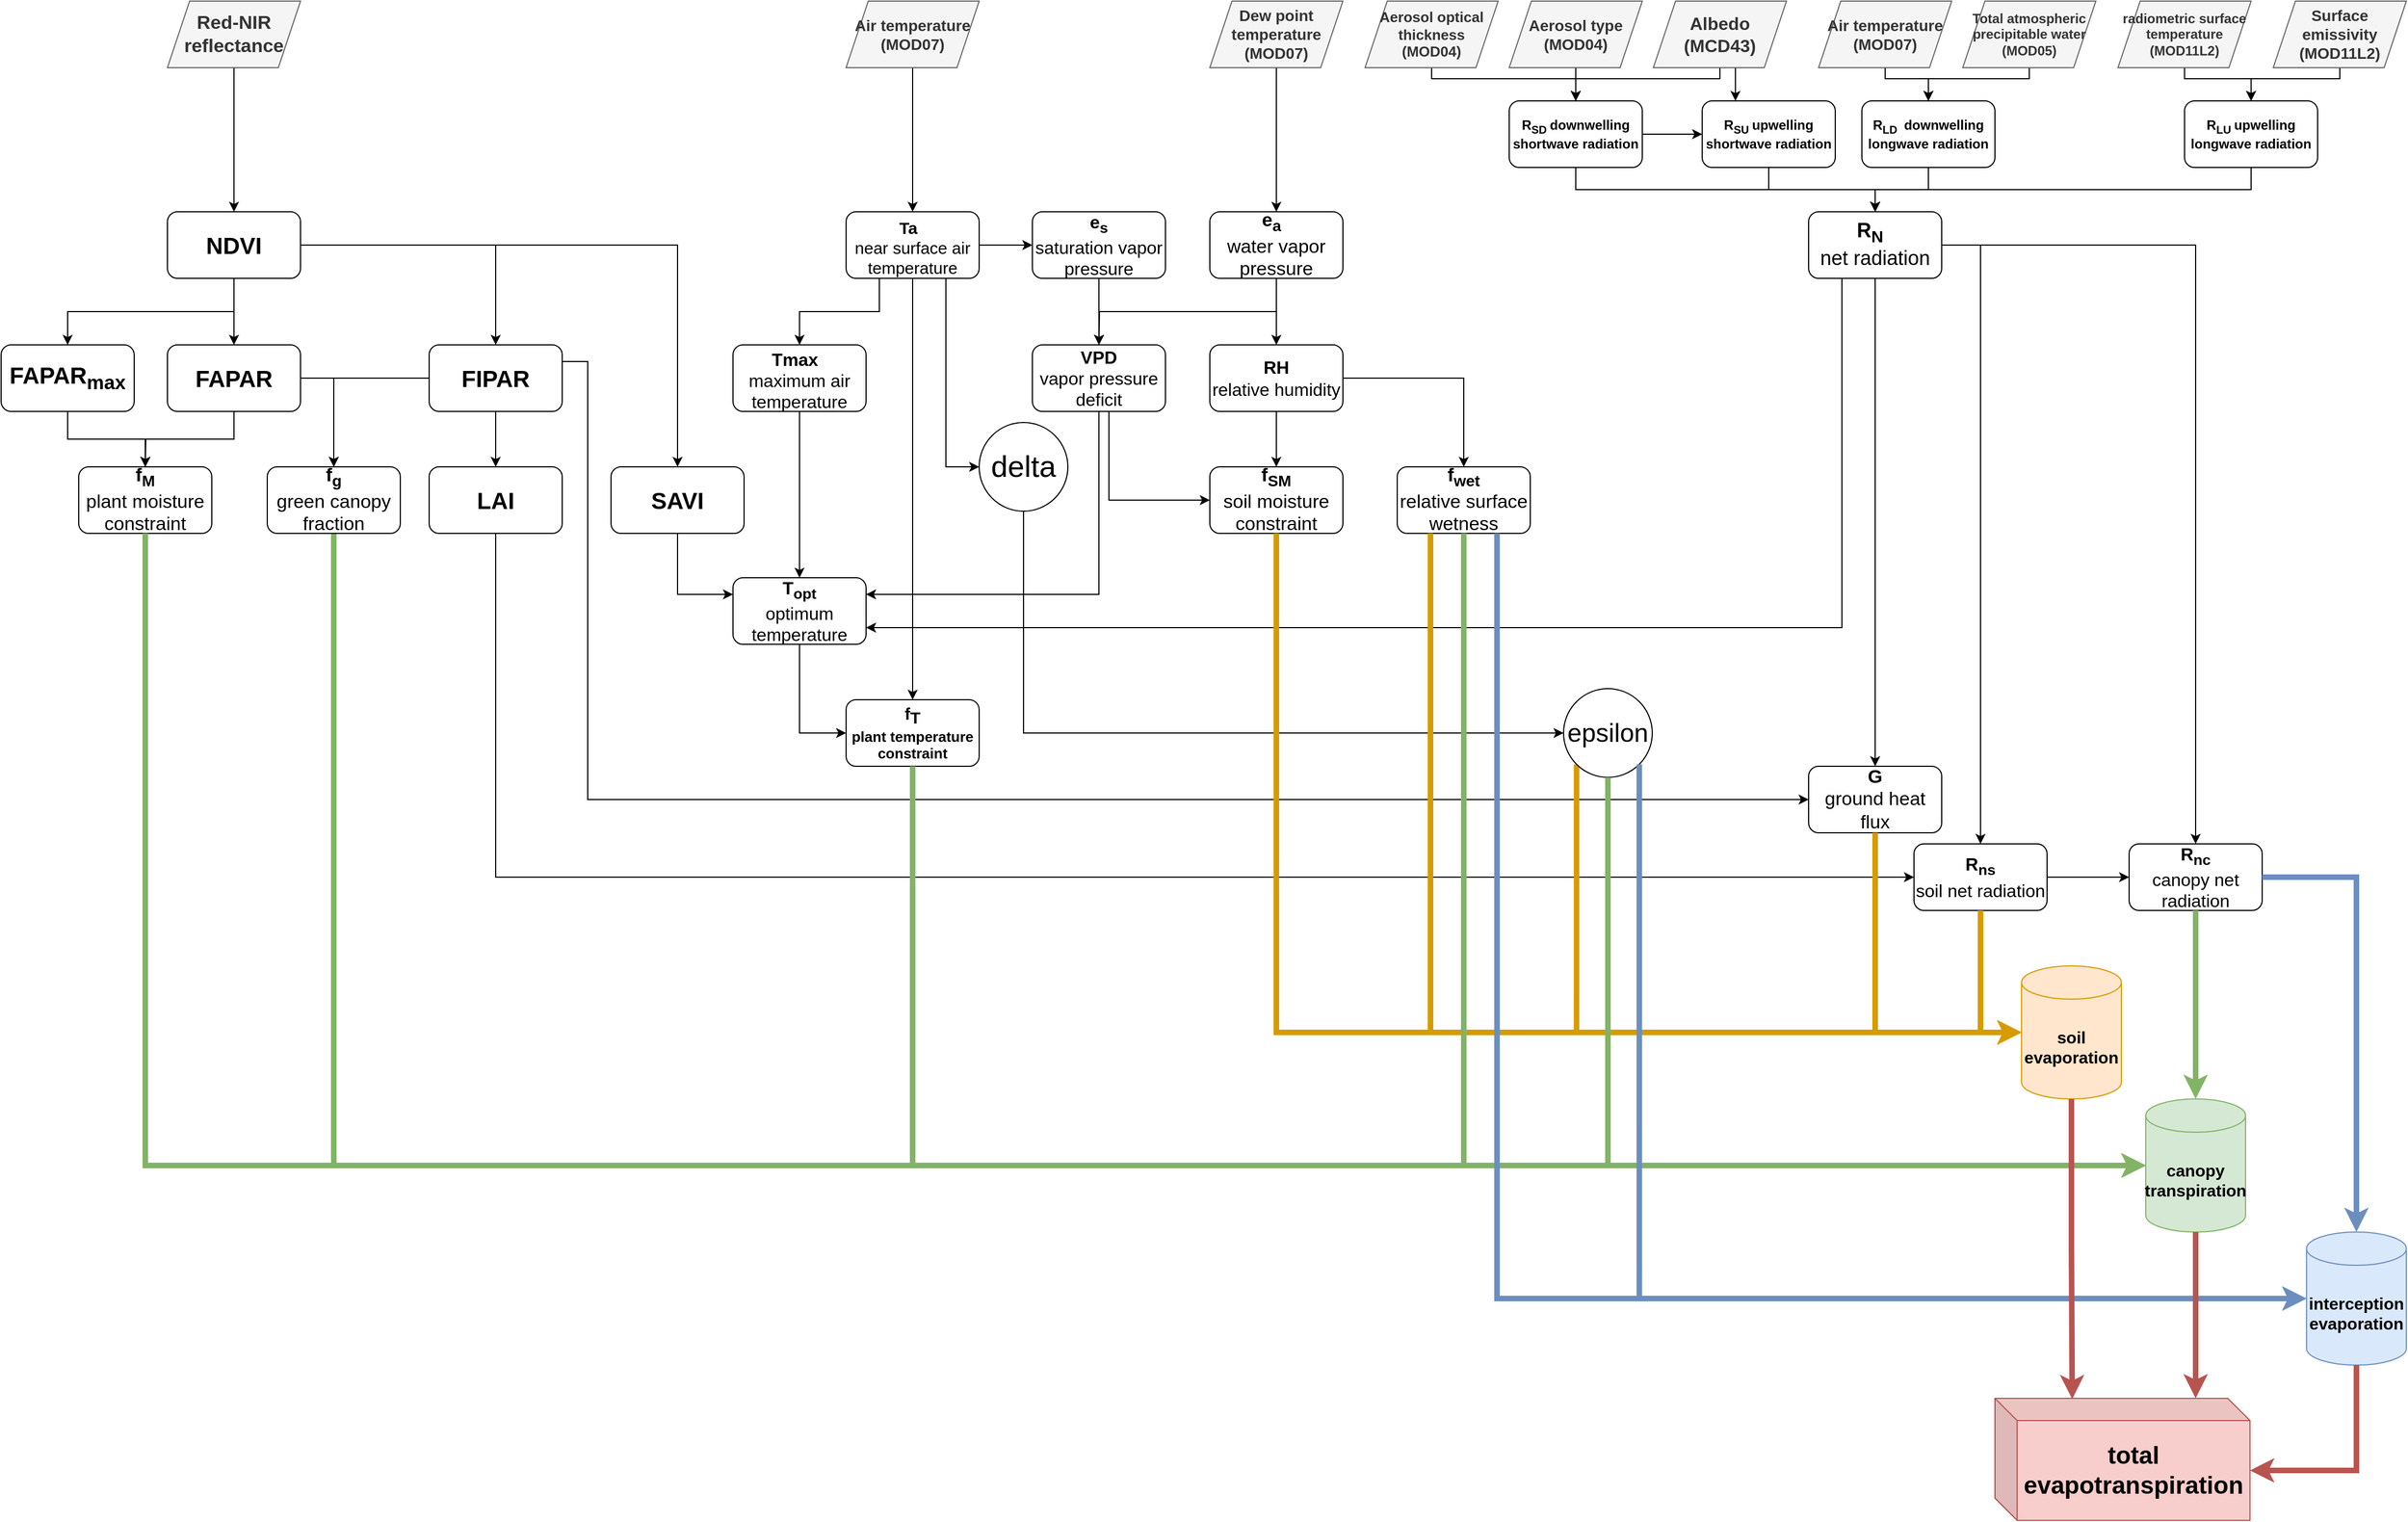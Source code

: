 <mxfile version="22.0.3" type="device">
  <diagram name="第 1 页" id="hUhi0cJ1YhJoHKlOn2B6">
    <mxGraphModel dx="3143" dy="2554" grid="1" gridSize="10" guides="1" tooltips="1" connect="1" arrows="1" fold="1" page="1" pageScale="1" pageWidth="827" pageHeight="1169" math="0" shadow="0">
      <root>
        <mxCell id="0" />
        <mxCell id="1" parent="0" />
        <mxCell id="2IGgDt8cm9o-xS9LzgXf-10" style="edgeStyle=orthogonalEdgeStyle;rounded=0;orthogonalLoop=1;jettySize=auto;html=1;entryX=0.5;entryY=0;entryDx=0;entryDy=0;" parent="1" source="2IGgDt8cm9o-xS9LzgXf-2" target="2IGgDt8cm9o-xS9LzgXf-5" edge="1">
          <mxGeometry relative="1" as="geometry">
            <Array as="points">
              <mxPoint x="1491" y="220" />
              <mxPoint x="1621" y="220" />
            </Array>
          </mxGeometry>
        </mxCell>
        <mxCell id="2IGgDt8cm9o-xS9LzgXf-2" value="&lt;b style=&quot;font-size: 13px;&quot;&gt;Aerosol optical thickness&lt;br&gt;(MOD04)&lt;/b&gt;" style="shape=parallelogram;perimeter=parallelogramPerimeter;whiteSpace=wrap;html=1;fixedSize=1;fillColor=#f5f5f5;fontColor=#333333;strokeColor=#666666;" parent="1" vertex="1">
          <mxGeometry x="1431" y="150" width="120" height="60" as="geometry" />
        </mxCell>
        <mxCell id="2IGgDt8cm9o-xS9LzgXf-8" style="edgeStyle=orthogonalEdgeStyle;rounded=0;orthogonalLoop=1;jettySize=auto;html=1;exitX=0.5;exitY=1;exitDx=0;exitDy=0;entryX=0.5;entryY=0;entryDx=0;entryDy=0;" parent="1" source="2IGgDt8cm9o-xS9LzgXf-3" target="2IGgDt8cm9o-xS9LzgXf-5" edge="1">
          <mxGeometry relative="1" as="geometry" />
        </mxCell>
        <mxCell id="2IGgDt8cm9o-xS9LzgXf-3" value="&lt;b style=&quot;font-size: 14px;&quot;&gt;Aerosol type&lt;br&gt;(MOD04)&lt;/b&gt;" style="shape=parallelogram;perimeter=parallelogramPerimeter;whiteSpace=wrap;html=1;fixedSize=1;fillColor=#f5f5f5;fontColor=#333333;strokeColor=#666666;" parent="1" vertex="1">
          <mxGeometry x="1561" y="150" width="120" height="60" as="geometry" />
        </mxCell>
        <mxCell id="2IGgDt8cm9o-xS9LzgXf-9" style="edgeStyle=orthogonalEdgeStyle;rounded=0;orthogonalLoop=1;jettySize=auto;html=1;exitX=0.5;exitY=1;exitDx=0;exitDy=0;entryX=0.5;entryY=0;entryDx=0;entryDy=0;" parent="1" source="2IGgDt8cm9o-xS9LzgXf-4" target="2IGgDt8cm9o-xS9LzgXf-5" edge="1">
          <mxGeometry relative="1" as="geometry">
            <Array as="points">
              <mxPoint x="1751" y="220" />
              <mxPoint x="1621" y="220" />
            </Array>
          </mxGeometry>
        </mxCell>
        <mxCell id="2IGgDt8cm9o-xS9LzgXf-11" style="edgeStyle=orthogonalEdgeStyle;rounded=0;orthogonalLoop=1;jettySize=auto;html=1;exitX=0.75;exitY=1;exitDx=0;exitDy=0;entryX=0.25;entryY=0;entryDx=0;entryDy=0;" parent="1" source="2IGgDt8cm9o-xS9LzgXf-4" target="2IGgDt8cm9o-xS9LzgXf-6" edge="1">
          <mxGeometry relative="1" as="geometry" />
        </mxCell>
        <mxCell id="2IGgDt8cm9o-xS9LzgXf-4" value="&lt;b style=&quot;font-size: 16px;&quot;&gt;Albedo&lt;br&gt;(MCD43)&lt;/b&gt;" style="shape=parallelogram;perimeter=parallelogramPerimeter;whiteSpace=wrap;html=1;fixedSize=1;fillColor=#f5f5f5;fontColor=#333333;strokeColor=#666666;" parent="1" vertex="1">
          <mxGeometry x="1691" y="150" width="120" height="60" as="geometry" />
        </mxCell>
        <mxCell id="2IGgDt8cm9o-xS9LzgXf-12" style="edgeStyle=orthogonalEdgeStyle;rounded=0;orthogonalLoop=1;jettySize=auto;html=1;exitX=1;exitY=0.5;exitDx=0;exitDy=0;entryX=0;entryY=0.5;entryDx=0;entryDy=0;" parent="1" source="2IGgDt8cm9o-xS9LzgXf-5" edge="1" target="2IGgDt8cm9o-xS9LzgXf-6">
          <mxGeometry relative="1" as="geometry">
            <mxPoint x="1731" y="270" as="targetPoint" />
          </mxGeometry>
        </mxCell>
        <mxCell id="2IGgDt8cm9o-xS9LzgXf-22" style="edgeStyle=orthogonalEdgeStyle;rounded=0;orthogonalLoop=1;jettySize=auto;html=1;entryX=0.5;entryY=0;entryDx=0;entryDy=0;" parent="1" source="2IGgDt8cm9o-xS9LzgXf-5" target="2IGgDt8cm9o-xS9LzgXf-21" edge="1">
          <mxGeometry relative="1" as="geometry">
            <Array as="points">
              <mxPoint x="1621" y="320" />
              <mxPoint x="1891" y="320" />
            </Array>
          </mxGeometry>
        </mxCell>
        <mxCell id="2IGgDt8cm9o-xS9LzgXf-5" value="&lt;b&gt;R&lt;sub&gt;SD&amp;nbsp;&lt;/sub&gt;&lt;/b&gt;&lt;b&gt;downwelling shortwave radiation&lt;/b&gt;" style="rounded=1;whiteSpace=wrap;html=1;" parent="1" vertex="1">
          <mxGeometry x="1561" y="240" width="120" height="60" as="geometry" />
        </mxCell>
        <mxCell id="2IGgDt8cm9o-xS9LzgXf-23" style="edgeStyle=orthogonalEdgeStyle;rounded=0;orthogonalLoop=1;jettySize=auto;html=1;entryX=0.5;entryY=0;entryDx=0;entryDy=0;" parent="1" source="2IGgDt8cm9o-xS9LzgXf-6" target="2IGgDt8cm9o-xS9LzgXf-21" edge="1">
          <mxGeometry relative="1" as="geometry" />
        </mxCell>
        <mxCell id="2IGgDt8cm9o-xS9LzgXf-6" value="&lt;b&gt;R&lt;sub&gt;SU&amp;nbsp;&lt;/sub&gt;upwelling shortwave radiation&lt;/b&gt;" style="rounded=1;whiteSpace=wrap;html=1;" parent="1" vertex="1">
          <mxGeometry x="1735" y="240" width="120" height="60" as="geometry" />
        </mxCell>
        <mxCell id="2IGgDt8cm9o-xS9LzgXf-15" style="edgeStyle=orthogonalEdgeStyle;rounded=0;orthogonalLoop=1;jettySize=auto;html=1;entryX=0.5;entryY=0;entryDx=0;entryDy=0;" parent="1" source="2IGgDt8cm9o-xS9LzgXf-13" target="2IGgDt8cm9o-xS9LzgXf-14" edge="1">
          <mxGeometry relative="1" as="geometry">
            <Array as="points">
              <mxPoint x="1900" y="220" />
              <mxPoint x="1939" y="220" />
            </Array>
          </mxGeometry>
        </mxCell>
        <mxCell id="2IGgDt8cm9o-xS9LzgXf-13" value="&lt;b style=&quot;border-color: var(--border-color); font-size: 14px;&quot;&gt;Air temperature&lt;br style=&quot;border-color: var(--border-color);&quot;&gt;(MOD07)&lt;/b&gt;" style="shape=parallelogram;perimeter=parallelogramPerimeter;whiteSpace=wrap;html=1;fixedSize=1;fillColor=#f5f5f5;fontColor=#333333;strokeColor=#666666;" parent="1" vertex="1">
          <mxGeometry x="1840" y="150" width="120" height="60" as="geometry" />
        </mxCell>
        <mxCell id="2IGgDt8cm9o-xS9LzgXf-24" style="edgeStyle=orthogonalEdgeStyle;rounded=0;orthogonalLoop=1;jettySize=auto;html=1;entryX=0.5;entryY=0;entryDx=0;entryDy=0;" parent="1" source="2IGgDt8cm9o-xS9LzgXf-14" target="2IGgDt8cm9o-xS9LzgXf-21" edge="1">
          <mxGeometry relative="1" as="geometry" />
        </mxCell>
        <mxCell id="2IGgDt8cm9o-xS9LzgXf-14" value="&lt;b&gt;R&lt;sub&gt;LD&lt;/sub&gt;&lt;/b&gt;&lt;sub style=&quot;font-weight: bold;&quot;&gt;&amp;nbsp;&lt;/sub&gt;&lt;b&gt;&amp;nbsp;downwelling&lt;br&gt;longwave radiation&lt;/b&gt;" style="rounded=1;whiteSpace=wrap;html=1;" parent="1" vertex="1">
          <mxGeometry x="1879" y="240" width="120" height="60" as="geometry" />
        </mxCell>
        <mxCell id="2IGgDt8cm9o-xS9LzgXf-27" style="edgeStyle=orthogonalEdgeStyle;rounded=0;orthogonalLoop=1;jettySize=auto;html=1;exitX=0.5;exitY=1;exitDx=0;exitDy=0;" parent="1" source="2IGgDt8cm9o-xS9LzgXf-16" target="2IGgDt8cm9o-xS9LzgXf-21" edge="1">
          <mxGeometry relative="1" as="geometry" />
        </mxCell>
        <mxCell id="2IGgDt8cm9o-xS9LzgXf-16" value="&lt;b&gt;R&lt;sub&gt;LU&lt;/sub&gt;&lt;/b&gt;&lt;sub style=&quot;font-weight: bold;&quot;&gt;&amp;nbsp;&lt;/sub&gt;&lt;b&gt;upwelling longwave radiation&lt;/b&gt;" style="rounded=1;whiteSpace=wrap;html=1;" parent="1" vertex="1">
          <mxGeometry x="2170" y="240" width="120" height="60" as="geometry" />
        </mxCell>
        <mxCell id="2IGgDt8cm9o-xS9LzgXf-19" style="edgeStyle=orthogonalEdgeStyle;rounded=0;orthogonalLoop=1;jettySize=auto;html=1;exitX=0.5;exitY=1;exitDx=0;exitDy=0;entryX=0.5;entryY=0;entryDx=0;entryDy=0;" parent="1" source="2IGgDt8cm9o-xS9LzgXf-17" target="2IGgDt8cm9o-xS9LzgXf-16" edge="1">
          <mxGeometry relative="1" as="geometry">
            <Array as="points">
              <mxPoint x="2170" y="220" />
              <mxPoint x="2230" y="220" />
            </Array>
          </mxGeometry>
        </mxCell>
        <mxCell id="2IGgDt8cm9o-xS9LzgXf-17" value="&lt;font style=&quot;font-size: 12px;&quot;&gt;&lt;b&gt;radiometric surface temperature&lt;/b&gt;&lt;br&gt;&lt;b style=&quot;&quot;&gt;(MOD11L2)&lt;/b&gt;&lt;/font&gt;" style="shape=parallelogram;perimeter=parallelogramPerimeter;whiteSpace=wrap;html=1;fixedSize=1;fillColor=#f5f5f5;fontColor=#333333;strokeColor=#666666;" parent="1" vertex="1">
          <mxGeometry x="2110" y="150" width="120" height="60" as="geometry" />
        </mxCell>
        <mxCell id="2IGgDt8cm9o-xS9LzgXf-20" style="edgeStyle=orthogonalEdgeStyle;rounded=0;orthogonalLoop=1;jettySize=auto;html=1;exitX=0.5;exitY=1;exitDx=0;exitDy=0;entryX=0.5;entryY=0;entryDx=0;entryDy=0;" parent="1" source="2IGgDt8cm9o-xS9LzgXf-18" target="2IGgDt8cm9o-xS9LzgXf-16" edge="1">
          <mxGeometry relative="1" as="geometry">
            <Array as="points">
              <mxPoint x="2310" y="220" />
              <mxPoint x="2230" y="220" />
            </Array>
          </mxGeometry>
        </mxCell>
        <mxCell id="2IGgDt8cm9o-xS9LzgXf-18" value="&lt;font style=&quot;font-size: 14px;&quot;&gt;&lt;b&gt;Surface emissivity&lt;/b&gt;&lt;br&gt;&lt;b style=&quot;&quot;&gt;(MOD11L2)&lt;/b&gt;&lt;/font&gt;" style="shape=parallelogram;perimeter=parallelogramPerimeter;whiteSpace=wrap;html=1;fixedSize=1;fillColor=#f5f5f5;fontColor=#333333;strokeColor=#666666;" parent="1" vertex="1">
          <mxGeometry x="2250" y="150" width="120" height="60" as="geometry" />
        </mxCell>
        <mxCell id="2IGgDt8cm9o-xS9LzgXf-109" style="edgeStyle=orthogonalEdgeStyle;rounded=0;orthogonalLoop=1;jettySize=auto;html=1;exitX=0.25;exitY=1;exitDx=0;exitDy=0;entryX=1;entryY=0.75;entryDx=0;entryDy=0;" parent="1" source="2IGgDt8cm9o-xS9LzgXf-21" target="2IGgDt8cm9o-xS9LzgXf-34" edge="1">
          <mxGeometry relative="1" as="geometry">
            <Array as="points">
              <mxPoint x="1861" y="715" />
            </Array>
          </mxGeometry>
        </mxCell>
        <mxCell id="2IGgDt8cm9o-xS9LzgXf-123" style="edgeStyle=orthogonalEdgeStyle;rounded=0;orthogonalLoop=1;jettySize=auto;html=1;exitX=1;exitY=0.5;exitDx=0;exitDy=0;entryX=0.5;entryY=0;entryDx=0;entryDy=0;" parent="1" source="2IGgDt8cm9o-xS9LzgXf-21" target="2IGgDt8cm9o-xS9LzgXf-68" edge="1">
          <mxGeometry relative="1" as="geometry">
            <Array as="points">
              <mxPoint x="1986" y="370" />
            </Array>
          </mxGeometry>
        </mxCell>
        <mxCell id="2IGgDt8cm9o-xS9LzgXf-125" style="edgeStyle=orthogonalEdgeStyle;rounded=0;orthogonalLoop=1;jettySize=auto;html=1;exitX=0.5;exitY=1;exitDx=0;exitDy=0;entryX=0.5;entryY=0;entryDx=0;entryDy=0;" parent="1" source="2IGgDt8cm9o-xS9LzgXf-21" target="2IGgDt8cm9o-xS9LzgXf-65" edge="1">
          <mxGeometry relative="1" as="geometry">
            <Array as="points">
              <mxPoint x="1891" y="840" />
            </Array>
          </mxGeometry>
        </mxCell>
        <mxCell id="2IGgDt8cm9o-xS9LzgXf-127" style="edgeStyle=orthogonalEdgeStyle;rounded=0;orthogonalLoop=1;jettySize=auto;html=1;entryX=0.5;entryY=0;entryDx=0;entryDy=0;" parent="1" source="2IGgDt8cm9o-xS9LzgXf-21" target="2IGgDt8cm9o-xS9LzgXf-71" edge="1">
          <mxGeometry relative="1" as="geometry" />
        </mxCell>
        <mxCell id="2IGgDt8cm9o-xS9LzgXf-21" value="&lt;font style=&quot;font-size: 18px;&quot;&gt;&lt;b&gt;R&lt;sub&gt;N&lt;/sub&gt;&lt;/b&gt;&lt;sub style=&quot;font-weight: bold;&quot;&gt;&amp;nbsp;&lt;/sub&gt;&lt;b&gt;&amp;nbsp;&lt;/b&gt;&lt;br&gt;net&amp;nbsp;radiation&lt;/font&gt;" style="rounded=1;whiteSpace=wrap;html=1;" parent="1" vertex="1">
          <mxGeometry x="1831" y="340" width="120" height="60" as="geometry" />
        </mxCell>
        <mxCell id="2IGgDt8cm9o-xS9LzgXf-97" style="edgeStyle=orthogonalEdgeStyle;rounded=0;orthogonalLoop=1;jettySize=auto;html=1;" parent="1" source="2IGgDt8cm9o-xS9LzgXf-28" target="2IGgDt8cm9o-xS9LzgXf-29" edge="1">
          <mxGeometry relative="1" as="geometry" />
        </mxCell>
        <mxCell id="2IGgDt8cm9o-xS9LzgXf-28" value="&lt;font style=&quot;font-size: 14px;&quot;&gt;&lt;b&gt;Dew point temperature&lt;br&gt;(MOD07)&lt;/b&gt;&lt;/font&gt;" style="shape=parallelogram;perimeter=parallelogramPerimeter;whiteSpace=wrap;html=1;fixedSize=1;fillColor=#f5f5f5;fontColor=#333333;strokeColor=#666666;" parent="1" vertex="1">
          <mxGeometry x="1291" y="150" width="120" height="60" as="geometry" />
        </mxCell>
        <mxCell id="2IGgDt8cm9o-xS9LzgXf-100" style="edgeStyle=orthogonalEdgeStyle;rounded=0;orthogonalLoop=1;jettySize=auto;html=1;exitX=0.5;exitY=1;exitDx=0;exitDy=0;" parent="1" source="2IGgDt8cm9o-xS9LzgXf-29" edge="1">
          <mxGeometry relative="1" as="geometry">
            <mxPoint x="1191" y="460" as="targetPoint" />
          </mxGeometry>
        </mxCell>
        <mxCell id="2IGgDt8cm9o-xS9LzgXf-29" value="&lt;font style=&quot;font-size: 17px;&quot;&gt;&lt;b&gt;e&lt;sub&gt;a&lt;/sub&gt;&lt;/b&gt;&lt;sub style=&quot;font-weight: bold;&quot;&gt;&amp;nbsp;&lt;/sub&gt;&lt;b&gt;&amp;nbsp;&lt;/b&gt;&lt;br&gt;water vapor pressure&lt;/font&gt;" style="rounded=1;whiteSpace=wrap;html=1;" parent="1" vertex="1">
          <mxGeometry x="1291" y="340" width="120" height="60" as="geometry" />
        </mxCell>
        <mxCell id="2IGgDt8cm9o-xS9LzgXf-33" style="edgeStyle=orthogonalEdgeStyle;rounded=0;orthogonalLoop=1;jettySize=auto;html=1;" parent="1" source="2IGgDt8cm9o-xS9LzgXf-31" target="2IGgDt8cm9o-xS9LzgXf-32" edge="1">
          <mxGeometry relative="1" as="geometry" />
        </mxCell>
        <mxCell id="2IGgDt8cm9o-xS9LzgXf-31" value="&lt;font style=&quot;font-size: 14px;&quot;&gt;&lt;b&gt;Air temperature&lt;br&gt;(MOD07)&lt;/b&gt;&lt;/font&gt;" style="shape=parallelogram;perimeter=parallelogramPerimeter;whiteSpace=wrap;html=1;fixedSize=1;fillColor=#f5f5f5;fontColor=#333333;strokeColor=#666666;" parent="1" vertex="1">
          <mxGeometry x="963" y="150" width="120" height="60" as="geometry" />
        </mxCell>
        <mxCell id="2IGgDt8cm9o-xS9LzgXf-48" style="edgeStyle=orthogonalEdgeStyle;rounded=0;orthogonalLoop=1;jettySize=auto;html=1;exitX=0.25;exitY=1;exitDx=0;exitDy=0;entryX=0.5;entryY=0;entryDx=0;entryDy=0;" parent="1" source="2IGgDt8cm9o-xS9LzgXf-32" target="2IGgDt8cm9o-xS9LzgXf-35" edge="1">
          <mxGeometry relative="1" as="geometry" />
        </mxCell>
        <mxCell id="2IGgDt8cm9o-xS9LzgXf-98" style="edgeStyle=orthogonalEdgeStyle;rounded=0;orthogonalLoop=1;jettySize=auto;html=1;exitX=1;exitY=0.5;exitDx=0;exitDy=0;entryX=0;entryY=0.5;entryDx=0;entryDy=0;" parent="1" source="2IGgDt8cm9o-xS9LzgXf-32" target="2IGgDt8cm9o-xS9LzgXf-39" edge="1">
          <mxGeometry relative="1" as="geometry" />
        </mxCell>
        <mxCell id="2IGgDt8cm9o-xS9LzgXf-115" style="edgeStyle=orthogonalEdgeStyle;rounded=0;orthogonalLoop=1;jettySize=auto;html=1;entryX=0;entryY=0.5;entryDx=0;entryDy=0;exitX=0.75;exitY=1;exitDx=0;exitDy=0;" parent="1" source="2IGgDt8cm9o-xS9LzgXf-32" target="2IGgDt8cm9o-xS9LzgXf-113" edge="1">
          <mxGeometry relative="1" as="geometry">
            <mxPoint x="960" y="370" as="sourcePoint" />
            <Array as="points">
              <mxPoint x="1053" y="570" />
            </Array>
          </mxGeometry>
        </mxCell>
        <mxCell id="2IGgDt8cm9o-xS9LzgXf-120" style="edgeStyle=orthogonalEdgeStyle;rounded=0;orthogonalLoop=1;jettySize=auto;html=1;exitX=0.5;exitY=1;exitDx=0;exitDy=0;entryX=0.5;entryY=0;entryDx=0;entryDy=0;" parent="1" source="2IGgDt8cm9o-xS9LzgXf-32" target="2IGgDt8cm9o-xS9LzgXf-74" edge="1">
          <mxGeometry relative="1" as="geometry" />
        </mxCell>
        <mxCell id="2IGgDt8cm9o-xS9LzgXf-32" value="&lt;font style=&quot;font-size: 15px;&quot;&gt;&lt;b style=&quot;&quot;&gt;&lt;sub style=&quot;&quot;&gt;&lt;span style=&quot;font-size: 15px;&quot;&gt;Ta&lt;/span&gt;&lt;/sub&gt;&lt;/b&gt;&lt;sub style=&quot;font-weight: bold;&quot;&gt;&amp;nbsp;&lt;/sub&gt;&lt;b&gt;&amp;nbsp;&lt;/b&gt;&lt;br&gt;near surface air temperature&lt;/font&gt;" style="rounded=1;whiteSpace=wrap;html=1;" parent="1" vertex="1">
          <mxGeometry x="963" y="340" width="120" height="60" as="geometry" />
        </mxCell>
        <mxCell id="2IGgDt8cm9o-xS9LzgXf-130" style="edgeStyle=orthogonalEdgeStyle;rounded=0;orthogonalLoop=1;jettySize=auto;html=1;exitX=0.5;exitY=1;exitDx=0;exitDy=0;entryX=0;entryY=0.5;entryDx=0;entryDy=0;" parent="1" source="2IGgDt8cm9o-xS9LzgXf-34" target="2IGgDt8cm9o-xS9LzgXf-74" edge="1">
          <mxGeometry relative="1" as="geometry" />
        </mxCell>
        <mxCell id="2IGgDt8cm9o-xS9LzgXf-34" value="&lt;span style=&quot;font-size: 16px;&quot;&gt;&lt;font style=&quot;font-size: 16px;&quot;&gt;&lt;b&gt;T&lt;/b&gt;&lt;sub style=&quot;font-weight: bold;&quot;&gt;opt&lt;/sub&gt;&lt;br&gt;optimum temperature&lt;/font&gt;&lt;/span&gt;" style="rounded=1;whiteSpace=wrap;html=1;" parent="1" vertex="1">
          <mxGeometry x="861" y="670" width="120" height="60" as="geometry" />
        </mxCell>
        <mxCell id="2IGgDt8cm9o-xS9LzgXf-129" style="edgeStyle=orthogonalEdgeStyle;rounded=0;orthogonalLoop=1;jettySize=auto;html=1;exitX=0.5;exitY=1;exitDx=0;exitDy=0;entryX=0.5;entryY=0;entryDx=0;entryDy=0;" parent="1" source="2IGgDt8cm9o-xS9LzgXf-35" target="2IGgDt8cm9o-xS9LzgXf-34" edge="1">
          <mxGeometry relative="1" as="geometry" />
        </mxCell>
        <mxCell id="2IGgDt8cm9o-xS9LzgXf-35" value="&lt;font style=&quot;font-size: 16px;&quot;&gt;&lt;b style=&quot;&quot;&gt;&lt;sub style=&quot;&quot;&gt;&lt;span style=&quot;font-size: 16px;&quot;&gt;Tmax&lt;/span&gt;&lt;/sub&gt;&lt;/b&gt;&lt;sub style=&quot;font-weight: bold;&quot;&gt;&amp;nbsp;&lt;/sub&gt;&lt;b&gt;&amp;nbsp;&lt;/b&gt;&lt;br&gt;maximum air temperature&lt;/font&gt;" style="rounded=1;whiteSpace=wrap;html=1;" parent="1" vertex="1">
          <mxGeometry x="861" y="460" width="120" height="60" as="geometry" />
        </mxCell>
        <mxCell id="2IGgDt8cm9o-xS9LzgXf-49" style="edgeStyle=orthogonalEdgeStyle;rounded=0;orthogonalLoop=1;jettySize=auto;html=1;entryX=0.5;entryY=0;entryDx=0;entryDy=0;" parent="1" source="2IGgDt8cm9o-xS9LzgXf-36" target="2IGgDt8cm9o-xS9LzgXf-37" edge="1">
          <mxGeometry relative="1" as="geometry" />
        </mxCell>
        <mxCell id="2IGgDt8cm9o-xS9LzgXf-36" value="&lt;b style=&quot;&quot;&gt;&lt;font style=&quot;font-size: 17px;&quot;&gt;Red-NIR reflectance&lt;/font&gt;&lt;/b&gt;" style="shape=parallelogram;perimeter=parallelogramPerimeter;whiteSpace=wrap;html=1;fixedSize=1;fillColor=#f5f5f5;fontColor=#333333;strokeColor=#666666;" parent="1" vertex="1">
          <mxGeometry x="351" y="150" width="120" height="60" as="geometry" />
        </mxCell>
        <mxCell id="2IGgDt8cm9o-xS9LzgXf-50" style="edgeStyle=orthogonalEdgeStyle;rounded=0;orthogonalLoop=1;jettySize=auto;html=1;exitX=0.5;exitY=1;exitDx=0;exitDy=0;entryX=0.5;entryY=0;entryDx=0;entryDy=0;" parent="1" source="2IGgDt8cm9o-xS9LzgXf-37" target="2IGgDt8cm9o-xS9LzgXf-38" edge="1">
          <mxGeometry relative="1" as="geometry">
            <Array as="points">
              <mxPoint x="460" y="370" />
              <mxPoint x="801" y="370" />
            </Array>
          </mxGeometry>
        </mxCell>
        <mxCell id="2IGgDt8cm9o-xS9LzgXf-61" style="edgeStyle=orthogonalEdgeStyle;rounded=0;orthogonalLoop=1;jettySize=auto;html=1;entryX=0.5;entryY=0;entryDx=0;entryDy=0;exitX=0.5;exitY=1;exitDx=0;exitDy=0;" parent="1" source="2IGgDt8cm9o-xS9LzgXf-37" target="2IGgDt8cm9o-xS9LzgXf-60" edge="1">
          <mxGeometry relative="1" as="geometry" />
        </mxCell>
        <mxCell id="2IGgDt8cm9o-xS9LzgXf-62" style="edgeStyle=orthogonalEdgeStyle;rounded=0;orthogonalLoop=1;jettySize=auto;html=1;exitX=1;exitY=0.5;exitDx=0;exitDy=0;entryX=0.5;entryY=0;entryDx=0;entryDy=0;" parent="1" source="2IGgDt8cm9o-xS9LzgXf-37" target="2IGgDt8cm9o-xS9LzgXf-58" edge="1">
          <mxGeometry relative="1" as="geometry" />
        </mxCell>
        <mxCell id="2IGgDt8cm9o-xS9LzgXf-103" style="edgeStyle=orthogonalEdgeStyle;rounded=0;orthogonalLoop=1;jettySize=auto;html=1;exitX=0.5;exitY=1;exitDx=0;exitDy=0;entryX=0.5;entryY=0;entryDx=0;entryDy=0;" parent="1" source="2IGgDt8cm9o-xS9LzgXf-37" target="2IGgDt8cm9o-xS9LzgXf-57" edge="1">
          <mxGeometry relative="1" as="geometry" />
        </mxCell>
        <mxCell id="2IGgDt8cm9o-xS9LzgXf-37" value="&lt;b style=&quot;&quot;&gt;&lt;font style=&quot;font-size: 21px;&quot;&gt;NDVI&lt;/font&gt;&lt;/b&gt;" style="rounded=1;whiteSpace=wrap;html=1;" parent="1" vertex="1">
          <mxGeometry x="351" y="340" width="120" height="60" as="geometry" />
        </mxCell>
        <mxCell id="2IGgDt8cm9o-xS9LzgXf-99" style="edgeStyle=orthogonalEdgeStyle;rounded=0;orthogonalLoop=1;jettySize=auto;html=1;entryX=0.5;entryY=0;entryDx=0;entryDy=0;" parent="1" source="2IGgDt8cm9o-xS9LzgXf-39" target="2IGgDt8cm9o-xS9LzgXf-40" edge="1">
          <mxGeometry relative="1" as="geometry" />
        </mxCell>
        <mxCell id="2IGgDt8cm9o-xS9LzgXf-101" style="edgeStyle=orthogonalEdgeStyle;rounded=0;orthogonalLoop=1;jettySize=auto;html=1;exitX=0.5;exitY=1;exitDx=0;exitDy=0;entryX=0.5;entryY=0;entryDx=0;entryDy=0;" parent="1" source="2IGgDt8cm9o-xS9LzgXf-39" target="2IGgDt8cm9o-xS9LzgXf-45" edge="1">
          <mxGeometry relative="1" as="geometry" />
        </mxCell>
        <mxCell id="2IGgDt8cm9o-xS9LzgXf-39" value="&lt;span style=&quot;font-size: 16px;&quot;&gt;&lt;b&gt;e&lt;/b&gt;&lt;sub style=&quot;font-weight: bold;&quot;&gt;s&lt;/sub&gt;&lt;br&gt;saturation vapor pressure&lt;/span&gt;" style="rounded=1;whiteSpace=wrap;html=1;" parent="1" vertex="1">
          <mxGeometry x="1131" y="340" width="120" height="60" as="geometry" />
        </mxCell>
        <mxCell id="2IGgDt8cm9o-xS9LzgXf-110" style="edgeStyle=orthogonalEdgeStyle;rounded=0;orthogonalLoop=1;jettySize=auto;html=1;exitX=0.5;exitY=1;exitDx=0;exitDy=0;entryX=1;entryY=0.25;entryDx=0;entryDy=0;" parent="1" source="2IGgDt8cm9o-xS9LzgXf-40" target="2IGgDt8cm9o-xS9LzgXf-34" edge="1">
          <mxGeometry relative="1" as="geometry">
            <Array as="points">
              <mxPoint x="1191" y="685" />
            </Array>
          </mxGeometry>
        </mxCell>
        <mxCell id="2IGgDt8cm9o-xS9LzgXf-118" style="edgeStyle=orthogonalEdgeStyle;rounded=0;orthogonalLoop=1;jettySize=auto;html=1;exitX=0.75;exitY=1;exitDx=0;exitDy=0;entryX=0;entryY=0.5;entryDx=0;entryDy=0;" parent="1" source="2IGgDt8cm9o-xS9LzgXf-40" target="2IGgDt8cm9o-xS9LzgXf-77" edge="1">
          <mxGeometry relative="1" as="geometry">
            <Array as="points">
              <mxPoint x="1200" y="520" />
              <mxPoint x="1200" y="600" />
            </Array>
          </mxGeometry>
        </mxCell>
        <mxCell id="2IGgDt8cm9o-xS9LzgXf-40" value="&lt;font style=&quot;font-size: 16px;&quot;&gt;&lt;b style=&quot;&quot;&gt;VPD&lt;br&gt;&lt;/b&gt;vapor pressure deficit&lt;/font&gt;" style="rounded=1;whiteSpace=wrap;html=1;" parent="1" vertex="1">
          <mxGeometry x="1131" y="460" width="120" height="60" as="geometry" />
        </mxCell>
        <mxCell id="2IGgDt8cm9o-xS9LzgXf-117" style="edgeStyle=orthogonalEdgeStyle;rounded=0;orthogonalLoop=1;jettySize=auto;html=1;exitX=0.5;exitY=1;exitDx=0;exitDy=0;entryX=0.5;entryY=0;entryDx=0;entryDy=0;" parent="1" source="2IGgDt8cm9o-xS9LzgXf-45" target="2IGgDt8cm9o-xS9LzgXf-77" edge="1">
          <mxGeometry relative="1" as="geometry" />
        </mxCell>
        <mxCell id="2IGgDt8cm9o-xS9LzgXf-119" style="edgeStyle=orthogonalEdgeStyle;rounded=0;orthogonalLoop=1;jettySize=auto;html=1;exitX=1;exitY=0.5;exitDx=0;exitDy=0;entryX=0.5;entryY=0;entryDx=0;entryDy=0;" parent="1" source="2IGgDt8cm9o-xS9LzgXf-45" target="2IGgDt8cm9o-xS9LzgXf-80" edge="1">
          <mxGeometry relative="1" as="geometry" />
        </mxCell>
        <mxCell id="2IGgDt8cm9o-xS9LzgXf-45" value="&lt;font style=&quot;font-size: 16px;&quot;&gt;&lt;b style=&quot;&quot;&gt;RH&lt;br&gt;&lt;/b&gt;relative humidity&lt;/font&gt;" style="rounded=1;whiteSpace=wrap;html=1;" parent="1" vertex="1">
          <mxGeometry x="1291" y="460" width="120" height="60" as="geometry" />
        </mxCell>
        <mxCell id="2IGgDt8cm9o-xS9LzgXf-104" style="edgeStyle=orthogonalEdgeStyle;rounded=0;orthogonalLoop=1;jettySize=auto;html=1;entryX=0.5;entryY=0;entryDx=0;entryDy=0;exitX=1;exitY=0.5;exitDx=0;exitDy=0;" parent="1" source="2IGgDt8cm9o-xS9LzgXf-57" target="2IGgDt8cm9o-xS9LzgXf-90" edge="1">
          <mxGeometry relative="1" as="geometry" />
        </mxCell>
        <mxCell id="2IGgDt8cm9o-xS9LzgXf-105" style="edgeStyle=orthogonalEdgeStyle;rounded=0;orthogonalLoop=1;jettySize=auto;html=1;exitX=0.5;exitY=1;exitDx=0;exitDy=0;entryX=0.5;entryY=0;entryDx=0;entryDy=0;" parent="1" source="2IGgDt8cm9o-xS9LzgXf-57" target="2IGgDt8cm9o-xS9LzgXf-84" edge="1">
          <mxGeometry relative="1" as="geometry" />
        </mxCell>
        <mxCell id="2IGgDt8cm9o-xS9LzgXf-57" value="&lt;b style=&quot;&quot;&gt;&lt;font style=&quot;font-size: 21px;&quot;&gt;FAPAR&lt;/font&gt;&lt;/b&gt;" style="rounded=1;whiteSpace=wrap;html=1;" parent="1" vertex="1">
          <mxGeometry x="351" y="460" width="120" height="60" as="geometry" />
        </mxCell>
        <mxCell id="2IGgDt8cm9o-xS9LzgXf-91" style="edgeStyle=orthogonalEdgeStyle;rounded=0;orthogonalLoop=1;jettySize=auto;html=1;exitX=0;exitY=0.5;exitDx=0;exitDy=0;entryX=0.5;entryY=0;entryDx=0;entryDy=0;" parent="1" source="2IGgDt8cm9o-xS9LzgXf-58" target="2IGgDt8cm9o-xS9LzgXf-90" edge="1">
          <mxGeometry relative="1" as="geometry">
            <mxPoint x="1671.0" y="850" as="targetPoint" />
          </mxGeometry>
        </mxCell>
        <mxCell id="2IGgDt8cm9o-xS9LzgXf-102" style="edgeStyle=orthogonalEdgeStyle;rounded=0;orthogonalLoop=1;jettySize=auto;html=1;exitX=0.5;exitY=1;exitDx=0;exitDy=0;entryX=0.5;entryY=0;entryDx=0;entryDy=0;" parent="1" source="2IGgDt8cm9o-xS9LzgXf-58" target="2IGgDt8cm9o-xS9LzgXf-59" edge="1">
          <mxGeometry relative="1" as="geometry" />
        </mxCell>
        <mxCell id="2IGgDt8cm9o-xS9LzgXf-124" style="edgeStyle=orthogonalEdgeStyle;rounded=0;orthogonalLoop=1;jettySize=auto;html=1;exitX=1;exitY=0.25;exitDx=0;exitDy=0;entryX=0;entryY=0.5;entryDx=0;entryDy=0;" parent="1" source="2IGgDt8cm9o-xS9LzgXf-58" target="2IGgDt8cm9o-xS9LzgXf-65" edge="1">
          <mxGeometry relative="1" as="geometry">
            <Array as="points">
              <mxPoint x="730" y="475" />
              <mxPoint x="730" y="870" />
            </Array>
          </mxGeometry>
        </mxCell>
        <mxCell id="2IGgDt8cm9o-xS9LzgXf-58" value="&lt;b style=&quot;&quot;&gt;&lt;font style=&quot;font-size: 21px;&quot;&gt;FIPAR&lt;/font&gt;&lt;/b&gt;" style="rounded=1;whiteSpace=wrap;html=1;" parent="1" vertex="1">
          <mxGeometry x="587" y="460" width="120" height="60" as="geometry" />
        </mxCell>
        <mxCell id="2IGgDt8cm9o-xS9LzgXf-122" style="edgeStyle=orthogonalEdgeStyle;rounded=0;orthogonalLoop=1;jettySize=auto;html=1;exitX=0.5;exitY=1;exitDx=0;exitDy=0;entryX=0;entryY=0.5;entryDx=0;entryDy=0;" parent="1" source="2IGgDt8cm9o-xS9LzgXf-59" target="2IGgDt8cm9o-xS9LzgXf-68" edge="1">
          <mxGeometry relative="1" as="geometry" />
        </mxCell>
        <mxCell id="2IGgDt8cm9o-xS9LzgXf-59" value="&lt;b style=&quot;&quot;&gt;&lt;font style=&quot;font-size: 21px;&quot;&gt;LAI&lt;/font&gt;&lt;/b&gt;" style="rounded=1;whiteSpace=wrap;html=1;" parent="1" vertex="1">
          <mxGeometry x="587" y="570" width="120" height="60" as="geometry" />
        </mxCell>
        <mxCell id="2IGgDt8cm9o-xS9LzgXf-106" style="edgeStyle=orthogonalEdgeStyle;rounded=0;orthogonalLoop=1;jettySize=auto;html=1;exitX=0.5;exitY=1;exitDx=0;exitDy=0;" parent="1" source="2IGgDt8cm9o-xS9LzgXf-60" edge="1">
          <mxGeometry relative="1" as="geometry">
            <mxPoint x="331" y="570" as="targetPoint" />
          </mxGeometry>
        </mxCell>
        <mxCell id="2IGgDt8cm9o-xS9LzgXf-60" value="&lt;b style=&quot;&quot;&gt;&lt;font style=&quot;font-size: 21px;&quot;&gt;FAPAR&lt;sub&gt;max&lt;/sub&gt;&lt;/font&gt;&lt;/b&gt;" style="rounded=1;whiteSpace=wrap;html=1;" parent="1" vertex="1">
          <mxGeometry x="201" y="460" width="120" height="60" as="geometry" />
        </mxCell>
        <mxCell id="2IGgDt8cm9o-xS9LzgXf-65" value="&lt;span style=&quot;font-size: 17px;&quot;&gt;&lt;font style=&quot;font-size: 17px;&quot;&gt;&lt;b&gt;G&lt;/b&gt;&lt;br&gt;ground heat flux&lt;br&gt;&lt;/font&gt;&lt;/span&gt;" style="rounded=1;whiteSpace=wrap;html=1;" parent="1" vertex="1">
          <mxGeometry x="1831" y="840" width="120" height="60" as="geometry" />
        </mxCell>
        <mxCell id="2IGgDt8cm9o-xS9LzgXf-108" style="edgeStyle=orthogonalEdgeStyle;rounded=0;orthogonalLoop=1;jettySize=auto;html=1;entryX=0;entryY=0.5;entryDx=0;entryDy=0;" parent="1" source="2IGgDt8cm9o-xS9LzgXf-68" target="2IGgDt8cm9o-xS9LzgXf-71" edge="1">
          <mxGeometry relative="1" as="geometry" />
        </mxCell>
        <mxCell id="2IGgDt8cm9o-xS9LzgXf-68" value="&lt;span style=&quot;font-size: 16px;&quot;&gt;&lt;font style=&quot;font-size: 16px;&quot;&gt;&lt;b&gt;R&lt;/b&gt;&lt;sub style=&quot;font-weight: bold;&quot;&gt;ns&lt;/sub&gt;&lt;br&gt;soil net radiation&lt;br&gt;&lt;/font&gt;&lt;/span&gt;" style="rounded=1;whiteSpace=wrap;html=1;" parent="1" vertex="1">
          <mxGeometry x="1926" y="910" width="120" height="60" as="geometry" />
        </mxCell>
        <mxCell id="2IGgDt8cm9o-xS9LzgXf-71" value="&lt;span style=&quot;font-size: 16px;&quot;&gt;&lt;font style=&quot;font-size: 16px;&quot;&gt;&lt;b&gt;R&lt;/b&gt;&lt;sub style=&quot;font-weight: bold;&quot;&gt;nc&lt;/sub&gt;&lt;br&gt;canopy net radiation&lt;br&gt;&lt;/font&gt;&lt;/span&gt;" style="rounded=1;whiteSpace=wrap;html=1;" parent="1" vertex="1">
          <mxGeometry x="2120" y="910" width="120" height="60" as="geometry" />
        </mxCell>
        <mxCell id="2IGgDt8cm9o-xS9LzgXf-74" value="&lt;b style=&quot;&quot;&gt;&lt;font style=&quot;&quot;&gt;&lt;span style=&quot;font-size: 15px;&quot;&gt;f&lt;/span&gt;&lt;sub style=&quot;font-size: 15px;&quot;&gt;T&lt;/sub&gt;&lt;br&gt;&lt;font style=&quot;font-size: 13px;&quot;&gt;p&lt;/font&gt;&lt;/font&gt;&lt;font style=&quot;font-size: 13px;&quot;&gt;&lt;font style=&quot;font-size: 13px;&quot;&gt;lant temperature constraint&lt;/font&gt;&lt;br&gt;&lt;/font&gt;&lt;/b&gt;" style="rounded=1;whiteSpace=wrap;html=1;" parent="1" vertex="1">
          <mxGeometry x="963" y="780" width="120" height="60" as="geometry" />
        </mxCell>
        <mxCell id="2IGgDt8cm9o-xS9LzgXf-77" value="&lt;span style=&quot;font-size: 17px;&quot;&gt;&lt;font style=&quot;font-size: 17px;&quot;&gt;&lt;b&gt;f&lt;/b&gt;&lt;sub style=&quot;font-weight: bold;&quot;&gt;SM&lt;/sub&gt;&lt;br&gt;soil moisture constraint&lt;br&gt;&lt;/font&gt;&lt;/span&gt;" style="rounded=1;whiteSpace=wrap;html=1;" parent="1" vertex="1">
          <mxGeometry x="1291" y="570" width="120" height="60" as="geometry" />
        </mxCell>
        <mxCell id="2IGgDt8cm9o-xS9LzgXf-80" value="&lt;span style=&quot;font-size: 17px;&quot;&gt;&lt;font style=&quot;font-weight: bold; font-size: 17px;&quot;&gt;f&lt;/font&gt;&lt;font style=&quot;font-size: 17px;&quot;&gt;&lt;span style=&quot;font-weight: bold;&quot;&gt;&lt;sub&gt;wet&lt;/sub&gt;&lt;/span&gt;&lt;br&gt;relative surface wetness&lt;br&gt;&lt;/font&gt;&lt;/span&gt;" style="rounded=1;whiteSpace=wrap;html=1;" parent="1" vertex="1">
          <mxGeometry x="1460" y="570" width="120" height="60" as="geometry" />
        </mxCell>
        <mxCell id="2IGgDt8cm9o-xS9LzgXf-84" value="&lt;span style=&quot;font-size: 17px;&quot;&gt;&lt;font style=&quot;font-size: 17px;&quot;&gt;&lt;b&gt;f&lt;/b&gt;&lt;sub style=&quot;font-weight: bold;&quot;&gt;M&lt;/sub&gt;&lt;br&gt;plant moisture constraint&lt;br&gt;&lt;/font&gt;&lt;/span&gt;" style="rounded=1;whiteSpace=wrap;html=1;" parent="1" vertex="1">
          <mxGeometry x="271" y="570" width="120" height="60" as="geometry" />
        </mxCell>
        <mxCell id="2IGgDt8cm9o-xS9LzgXf-137" style="edgeStyle=orthogonalEdgeStyle;rounded=0;orthogonalLoop=1;jettySize=auto;html=1;exitX=0.5;exitY=1;exitDx=0;exitDy=0;entryX=0;entryY=0.5;entryDx=0;entryDy=0;entryPerimeter=0;fillColor=#d5e8d4;strokeColor=#82b366;strokeWidth=5;" parent="1" source="2IGgDt8cm9o-xS9LzgXf-90" target="2IGgDt8cm9o-xS9LzgXf-95" edge="1">
          <mxGeometry relative="1" as="geometry">
            <mxPoint x="1140" y="1340" as="targetPoint" />
          </mxGeometry>
        </mxCell>
        <mxCell id="2IGgDt8cm9o-xS9LzgXf-90" value="&lt;span style=&quot;font-size: 17px;&quot;&gt;&lt;font style=&quot;font-size: 17px;&quot;&gt;&lt;b&gt;f&lt;/b&gt;&lt;sub style=&quot;font-weight: bold;&quot;&gt;g&lt;/sub&gt;&lt;br&gt;green canopy fraction&lt;br&gt;&lt;/font&gt;&lt;/span&gt;" style="rounded=1;whiteSpace=wrap;html=1;" parent="1" vertex="1">
          <mxGeometry x="441" y="570" width="120" height="60" as="geometry" />
        </mxCell>
        <mxCell id="2IGgDt8cm9o-xS9LzgXf-93" value="&lt;font style=&quot;font-size: 15px;&quot;&gt;&lt;b style=&quot;font-size: 15px;&quot;&gt;soil evaporation&lt;/b&gt;&lt;/font&gt;" style="shape=cylinder3;whiteSpace=wrap;html=1;boundedLbl=1;backgroundOutline=1;size=15;fillColor=#ffe6cc;strokeColor=#d79b00;fontSize=15;" parent="1" vertex="1">
          <mxGeometry x="2023" y="1020" width="90" height="120" as="geometry" />
        </mxCell>
        <mxCell id="2IGgDt8cm9o-xS9LzgXf-94" value="&lt;font style=&quot;font-size: 15px;&quot;&gt;&lt;b style=&quot;font-size: 15px;&quot;&gt;interception evaporation&lt;/b&gt;&lt;/font&gt;" style="shape=cylinder3;whiteSpace=wrap;html=1;boundedLbl=1;backgroundOutline=1;size=15;fillColor=#dae8fc;strokeColor=#6c8ebf;fontSize=15;" parent="1" vertex="1">
          <mxGeometry x="2280" y="1260" width="90" height="120" as="geometry" />
        </mxCell>
        <mxCell id="2IGgDt8cm9o-xS9LzgXf-95" value="&lt;font style=&quot;font-size: 15px;&quot;&gt;&lt;b style=&quot;font-size: 15px;&quot;&gt;canopy transpiration&lt;/b&gt;&lt;/font&gt;" style="shape=cylinder3;whiteSpace=wrap;html=1;boundedLbl=1;backgroundOutline=1;size=15;fillColor=#d5e8d4;strokeColor=#82b366;fontSize=15;" parent="1" vertex="1">
          <mxGeometry x="2135" y="1140" width="90" height="120" as="geometry" />
        </mxCell>
        <mxCell id="2IGgDt8cm9o-xS9LzgXf-111" style="edgeStyle=orthogonalEdgeStyle;rounded=0;orthogonalLoop=1;jettySize=auto;html=1;entryX=0;entryY=0.25;entryDx=0;entryDy=0;exitX=0.5;exitY=1;exitDx=0;exitDy=0;" parent="1" source="2IGgDt8cm9o-xS9LzgXf-38" target="2IGgDt8cm9o-xS9LzgXf-34" edge="1">
          <mxGeometry relative="1" as="geometry">
            <Array as="points">
              <mxPoint x="811" y="685" />
            </Array>
          </mxGeometry>
        </mxCell>
        <mxCell id="2IGgDt8cm9o-xS9LzgXf-38" value="&lt;b style=&quot;&quot;&gt;&lt;font style=&quot;font-size: 21px;&quot;&gt;SAVI&lt;/font&gt;&lt;/b&gt;" style="rounded=1;whiteSpace=wrap;html=1;" parent="1" vertex="1">
          <mxGeometry x="751" y="570" width="120" height="60" as="geometry" />
        </mxCell>
        <mxCell id="2IGgDt8cm9o-xS9LzgXf-116" style="edgeStyle=orthogonalEdgeStyle;rounded=0;orthogonalLoop=1;jettySize=auto;html=1;exitX=0.5;exitY=1;exitDx=0;exitDy=0;entryX=0;entryY=0.5;entryDx=0;entryDy=0;" parent="1" source="2IGgDt8cm9o-xS9LzgXf-113" target="2IGgDt8cm9o-xS9LzgXf-114" edge="1">
          <mxGeometry relative="1" as="geometry" />
        </mxCell>
        <mxCell id="2IGgDt8cm9o-xS9LzgXf-113" value="&lt;font style=&quot;font-size: 27px;&quot;&gt;delta&lt;/font&gt;" style="ellipse;whiteSpace=wrap;html=1;aspect=fixed;" parent="1" vertex="1">
          <mxGeometry x="1083" y="530" width="80" height="80" as="geometry" />
        </mxCell>
        <mxCell id="2IGgDt8cm9o-xS9LzgXf-133" style="edgeStyle=orthogonalEdgeStyle;rounded=0;orthogonalLoop=1;jettySize=auto;html=1;exitX=0;exitY=1;exitDx=0;exitDy=0;entryX=0;entryY=0.5;entryDx=0;entryDy=0;entryPerimeter=0;fillColor=#ffe6cc;strokeColor=#d79b00;strokeWidth=5;" parent="1" source="2IGgDt8cm9o-xS9LzgXf-114" target="2IGgDt8cm9o-xS9LzgXf-93" edge="1">
          <mxGeometry relative="1" as="geometry">
            <mxPoint x="1810" y="1060" as="targetPoint" />
            <Array as="points">
              <mxPoint x="1622" y="1080" />
            </Array>
          </mxGeometry>
        </mxCell>
        <mxCell id="2IGgDt8cm9o-xS9LzgXf-114" value="&lt;font style=&quot;font-size: 23px;&quot;&gt;epsilon&lt;/font&gt;" style="ellipse;whiteSpace=wrap;html=1;aspect=fixed;" parent="1" vertex="1">
          <mxGeometry x="1610" y="770" width="80" height="80" as="geometry" />
        </mxCell>
        <mxCell id="2IGgDt8cm9o-xS9LzgXf-131" style="edgeStyle=orthogonalEdgeStyle;rounded=0;orthogonalLoop=1;jettySize=auto;html=1;exitX=0.25;exitY=1;exitDx=0;exitDy=0;entryX=0;entryY=0.5;entryDx=0;entryDy=0;entryPerimeter=0;fillColor=#ffe6cc;strokeColor=#d79b00;strokeWidth=5;" parent="1" source="2IGgDt8cm9o-xS9LzgXf-80" target="2IGgDt8cm9o-xS9LzgXf-93" edge="1">
          <mxGeometry relative="1" as="geometry" />
        </mxCell>
        <mxCell id="2IGgDt8cm9o-xS9LzgXf-132" style="edgeStyle=orthogonalEdgeStyle;rounded=0;orthogonalLoop=1;jettySize=auto;html=1;exitX=0.5;exitY=1;exitDx=0;exitDy=0;entryX=0;entryY=0.5;entryDx=0;entryDy=0;entryPerimeter=0;fillColor=#ffe6cc;strokeColor=#d79b00;strokeWidth=5;" parent="1" source="2IGgDt8cm9o-xS9LzgXf-77" target="2IGgDt8cm9o-xS9LzgXf-93" edge="1">
          <mxGeometry relative="1" as="geometry" />
        </mxCell>
        <mxCell id="2IGgDt8cm9o-xS9LzgXf-134" style="edgeStyle=orthogonalEdgeStyle;rounded=0;orthogonalLoop=1;jettySize=auto;html=1;exitX=0.5;exitY=1;exitDx=0;exitDy=0;entryX=0;entryY=0.5;entryDx=0;entryDy=0;entryPerimeter=0;fillColor=#ffe6cc;strokeColor=#d79b00;strokeWidth=5;" parent="1" source="2IGgDt8cm9o-xS9LzgXf-65" target="2IGgDt8cm9o-xS9LzgXf-93" edge="1">
          <mxGeometry relative="1" as="geometry" />
        </mxCell>
        <mxCell id="2IGgDt8cm9o-xS9LzgXf-135" style="edgeStyle=orthogonalEdgeStyle;rounded=0;orthogonalLoop=1;jettySize=auto;html=1;exitX=0.5;exitY=1;exitDx=0;exitDy=0;entryX=0;entryY=0.5;entryDx=0;entryDy=0;entryPerimeter=0;fillColor=#ffe6cc;strokeColor=#d79b00;strokeWidth=5;" parent="1" source="2IGgDt8cm9o-xS9LzgXf-68" target="2IGgDt8cm9o-xS9LzgXf-93" edge="1">
          <mxGeometry relative="1" as="geometry" />
        </mxCell>
        <mxCell id="2IGgDt8cm9o-xS9LzgXf-136" style="edgeStyle=orthogonalEdgeStyle;rounded=0;orthogonalLoop=1;jettySize=auto;html=1;exitX=0.5;exitY=1;exitDx=0;exitDy=0;entryX=0;entryY=0.5;entryDx=0;entryDy=0;entryPerimeter=0;fillColor=#d5e8d4;strokeColor=#82b366;strokeWidth=5;" parent="1" source="2IGgDt8cm9o-xS9LzgXf-80" target="2IGgDt8cm9o-xS9LzgXf-95" edge="1">
          <mxGeometry relative="1" as="geometry" />
        </mxCell>
        <mxCell id="2IGgDt8cm9o-xS9LzgXf-138" style="edgeStyle=orthogonalEdgeStyle;rounded=0;orthogonalLoop=1;jettySize=auto;html=1;exitX=0.5;exitY=1;exitDx=0;exitDy=0;entryX=0;entryY=0.5;entryDx=0;entryDy=0;entryPerimeter=0;fillColor=#d5e8d4;strokeColor=#82b366;strokeWidth=5;" parent="1" source="2IGgDt8cm9o-xS9LzgXf-74" target="2IGgDt8cm9o-xS9LzgXf-95" edge="1">
          <mxGeometry relative="1" as="geometry" />
        </mxCell>
        <mxCell id="2IGgDt8cm9o-xS9LzgXf-139" style="edgeStyle=orthogonalEdgeStyle;rounded=0;orthogonalLoop=1;jettySize=auto;html=1;exitX=0.5;exitY=1;exitDx=0;exitDy=0;entryX=0;entryY=0.5;entryDx=0;entryDy=0;entryPerimeter=0;fillColor=#d5e8d4;strokeColor=#82b366;strokeWidth=5;" parent="1" source="2IGgDt8cm9o-xS9LzgXf-84" target="2IGgDt8cm9o-xS9LzgXf-95" edge="1">
          <mxGeometry relative="1" as="geometry" />
        </mxCell>
        <mxCell id="2IGgDt8cm9o-xS9LzgXf-140" style="edgeStyle=orthogonalEdgeStyle;rounded=0;orthogonalLoop=1;jettySize=auto;html=1;entryX=0;entryY=0.5;entryDx=0;entryDy=0;entryPerimeter=0;fillColor=#d5e8d4;strokeColor=#82b366;strokeWidth=5;" parent="1" source="2IGgDt8cm9o-xS9LzgXf-114" target="2IGgDt8cm9o-xS9LzgXf-95" edge="1">
          <mxGeometry relative="1" as="geometry">
            <Array as="points">
              <mxPoint x="1650" y="1200" />
            </Array>
          </mxGeometry>
        </mxCell>
        <mxCell id="2IGgDt8cm9o-xS9LzgXf-141" style="edgeStyle=orthogonalEdgeStyle;rounded=0;orthogonalLoop=1;jettySize=auto;html=1;exitX=0.5;exitY=1;exitDx=0;exitDy=0;entryX=0.5;entryY=0;entryDx=0;entryDy=0;entryPerimeter=0;fillColor=#d5e8d4;strokeColor=#82b366;strokeWidth=5;" parent="1" source="2IGgDt8cm9o-xS9LzgXf-71" target="2IGgDt8cm9o-xS9LzgXf-95" edge="1">
          <mxGeometry relative="1" as="geometry" />
        </mxCell>
        <mxCell id="2IGgDt8cm9o-xS9LzgXf-142" style="edgeStyle=orthogonalEdgeStyle;rounded=0;orthogonalLoop=1;jettySize=auto;html=1;exitX=0.75;exitY=1;exitDx=0;exitDy=0;entryX=0;entryY=0.5;entryDx=0;entryDy=0;entryPerimeter=0;fillColor=#dae8fc;strokeColor=#6c8ebf;strokeWidth=5;" parent="1" source="2IGgDt8cm9o-xS9LzgXf-80" target="2IGgDt8cm9o-xS9LzgXf-94" edge="1">
          <mxGeometry relative="1" as="geometry" />
        </mxCell>
        <mxCell id="2IGgDt8cm9o-xS9LzgXf-143" style="edgeStyle=orthogonalEdgeStyle;rounded=0;orthogonalLoop=1;jettySize=auto;html=1;exitX=1;exitY=1;exitDx=0;exitDy=0;entryX=0;entryY=0.5;entryDx=0;entryDy=0;entryPerimeter=0;fillColor=#dae8fc;strokeColor=#6c8ebf;strokeWidth=5;" parent="1" source="2IGgDt8cm9o-xS9LzgXf-114" target="2IGgDt8cm9o-xS9LzgXf-94" edge="1">
          <mxGeometry relative="1" as="geometry">
            <Array as="points">
              <mxPoint x="1678" y="1320" />
            </Array>
          </mxGeometry>
        </mxCell>
        <mxCell id="2IGgDt8cm9o-xS9LzgXf-144" style="edgeStyle=orthogonalEdgeStyle;rounded=0;orthogonalLoop=1;jettySize=auto;html=1;exitX=1;exitY=0.5;exitDx=0;exitDy=0;entryX=0.5;entryY=0;entryDx=0;entryDy=0;entryPerimeter=0;fillColor=#dae8fc;strokeColor=#6c8ebf;strokeWidth=5;" parent="1" source="2IGgDt8cm9o-xS9LzgXf-71" target="2IGgDt8cm9o-xS9LzgXf-94" edge="1">
          <mxGeometry relative="1" as="geometry" />
        </mxCell>
        <mxCell id="2IGgDt8cm9o-xS9LzgXf-145" value="&lt;font size=&quot;1&quot; style=&quot;&quot;&gt;&lt;b style=&quot;font-size: 22px;&quot;&gt;total evapotranspiration&lt;/b&gt;&lt;/font&gt;" style="shape=cube;whiteSpace=wrap;html=1;boundedLbl=1;backgroundOutline=1;darkOpacity=0.05;darkOpacity2=0.1;fillColor=#f8cecc;strokeColor=#b85450;" parent="1" vertex="1">
          <mxGeometry x="1999" y="1410" width="230" height="110" as="geometry" />
        </mxCell>
        <mxCell id="2IGgDt8cm9o-xS9LzgXf-146" style="edgeStyle=orthogonalEdgeStyle;rounded=0;orthogonalLoop=1;jettySize=auto;html=1;exitX=0.5;exitY=1;exitDx=0;exitDy=0;exitPerimeter=0;entryX=0.303;entryY=0.007;entryDx=0;entryDy=0;entryPerimeter=0;fillColor=#f8cecc;strokeColor=#b85450;strokeWidth=5;" parent="1" source="2IGgDt8cm9o-xS9LzgXf-93" target="2IGgDt8cm9o-xS9LzgXf-145" edge="1">
          <mxGeometry relative="1" as="geometry" />
        </mxCell>
        <mxCell id="2IGgDt8cm9o-xS9LzgXf-147" style="edgeStyle=orthogonalEdgeStyle;rounded=0;orthogonalLoop=1;jettySize=auto;html=1;exitX=0.5;exitY=1;exitDx=0;exitDy=0;exitPerimeter=0;fillColor=#f8cecc;strokeColor=#b85450;strokeWidth=5;" parent="1" source="2IGgDt8cm9o-xS9LzgXf-95" edge="1">
          <mxGeometry relative="1" as="geometry">
            <mxPoint x="2180" y="1410" as="targetPoint" />
          </mxGeometry>
        </mxCell>
        <mxCell id="2IGgDt8cm9o-xS9LzgXf-148" style="edgeStyle=orthogonalEdgeStyle;rounded=0;orthogonalLoop=1;jettySize=auto;html=1;exitX=0.5;exitY=1;exitDx=0;exitDy=0;exitPerimeter=0;entryX=0;entryY=0;entryDx=230;entryDy=65;entryPerimeter=0;fillColor=#f8cecc;strokeColor=#b85450;strokeWidth=5;" parent="1" source="2IGgDt8cm9o-xS9LzgXf-94" target="2IGgDt8cm9o-xS9LzgXf-145" edge="1">
          <mxGeometry relative="1" as="geometry" />
        </mxCell>
        <mxCell id="NmCsO_xbhJsXgOqxZYxR-2" style="edgeStyle=orthogonalEdgeStyle;rounded=0;orthogonalLoop=1;jettySize=auto;html=1;entryX=0.5;entryY=0;entryDx=0;entryDy=0;" edge="1" parent="1" source="NmCsO_xbhJsXgOqxZYxR-1" target="2IGgDt8cm9o-xS9LzgXf-14">
          <mxGeometry relative="1" as="geometry">
            <Array as="points">
              <mxPoint x="2030" y="220" />
              <mxPoint x="1939" y="220" />
            </Array>
          </mxGeometry>
        </mxCell>
        <mxCell id="NmCsO_xbhJsXgOqxZYxR-1" value="&lt;font style=&quot;font-size: 12px;&quot;&gt;&lt;b&gt;Total atmospheric precipitable water&lt;br&gt;(MOD05)&lt;/b&gt;&lt;/font&gt;" style="shape=parallelogram;perimeter=parallelogramPerimeter;whiteSpace=wrap;html=1;fixedSize=1;fillColor=#f5f5f5;fontColor=#333333;strokeColor=#666666;" vertex="1" parent="1">
          <mxGeometry x="1970" y="150" width="120" height="60" as="geometry" />
        </mxCell>
      </root>
    </mxGraphModel>
  </diagram>
</mxfile>
